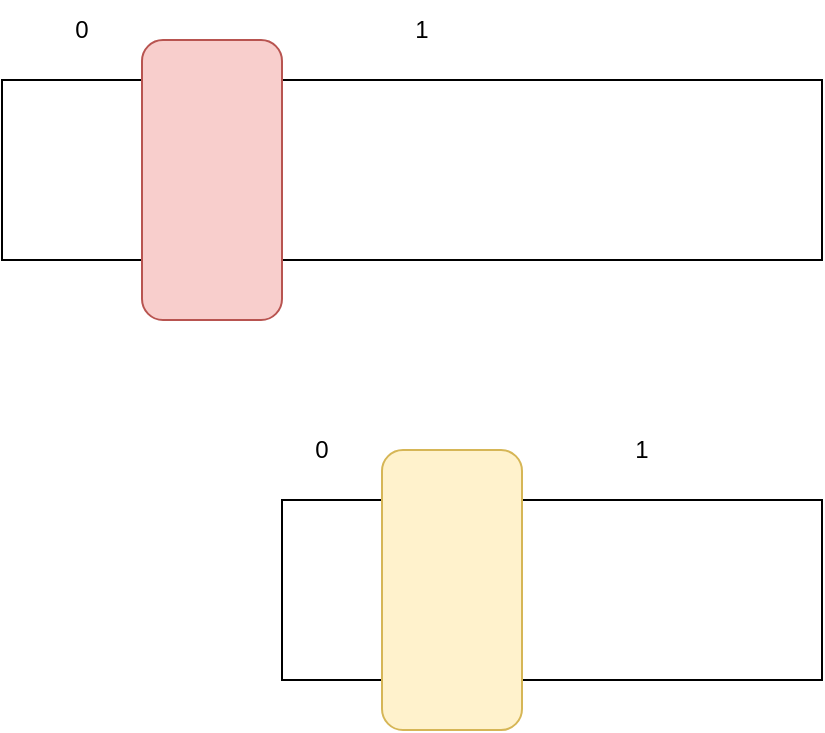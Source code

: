 <mxfile version="20.5.3" type="device"><diagram id="hX8DgFy27sGuMsZw6slQ" name="Страница 1"><mxGraphModel dx="620" dy="347" grid="1" gridSize="10" guides="1" tooltips="1" connect="1" arrows="1" fold="1" page="1" pageScale="1" pageWidth="850" pageHeight="1100" math="0" shadow="0"><root><mxCell id="0"/><mxCell id="1" parent="0"/><mxCell id="mLiOeNVdFcmW2iigeUmf-1" value="" style="rounded=0;whiteSpace=wrap;html=1;" vertex="1" parent="1"><mxGeometry x="220" y="280" width="410" height="90" as="geometry"/></mxCell><mxCell id="mLiOeNVdFcmW2iigeUmf-3" value="" style="rounded=1;whiteSpace=wrap;html=1;fillColor=#f8cecc;strokeColor=#b85450;" vertex="1" parent="1"><mxGeometry x="290" y="260" width="70" height="140" as="geometry"/></mxCell><mxCell id="mLiOeNVdFcmW2iigeUmf-4" value="0" style="text;html=1;strokeColor=none;fillColor=none;align=center;verticalAlign=middle;whiteSpace=wrap;rounded=0;" vertex="1" parent="1"><mxGeometry x="230" y="240" width="60" height="30" as="geometry"/></mxCell><mxCell id="mLiOeNVdFcmW2iigeUmf-5" value="1" style="text;html=1;strokeColor=none;fillColor=none;align=center;verticalAlign=middle;whiteSpace=wrap;rounded=0;" vertex="1" parent="1"><mxGeometry x="400" y="240" width="60" height="30" as="geometry"/></mxCell><mxCell id="mLiOeNVdFcmW2iigeUmf-8" value="" style="rounded=0;whiteSpace=wrap;html=1;" vertex="1" parent="1"><mxGeometry x="360" y="490" width="270" height="90" as="geometry"/></mxCell><mxCell id="mLiOeNVdFcmW2iigeUmf-6" value="" style="rounded=1;whiteSpace=wrap;html=1;fillColor=#fff2cc;strokeColor=#d6b656;" vertex="1" parent="1"><mxGeometry x="410" y="465" width="70" height="140" as="geometry"/></mxCell><mxCell id="mLiOeNVdFcmW2iigeUmf-9" value="0" style="text;html=1;strokeColor=none;fillColor=none;align=center;verticalAlign=middle;whiteSpace=wrap;rounded=0;" vertex="1" parent="1"><mxGeometry x="350" y="450" width="60" height="30" as="geometry"/></mxCell><mxCell id="mLiOeNVdFcmW2iigeUmf-10" value="1" style="text;html=1;strokeColor=none;fillColor=none;align=center;verticalAlign=middle;whiteSpace=wrap;rounded=0;" vertex="1" parent="1"><mxGeometry x="510" y="450" width="60" height="30" as="geometry"/></mxCell></root></mxGraphModel></diagram></mxfile>